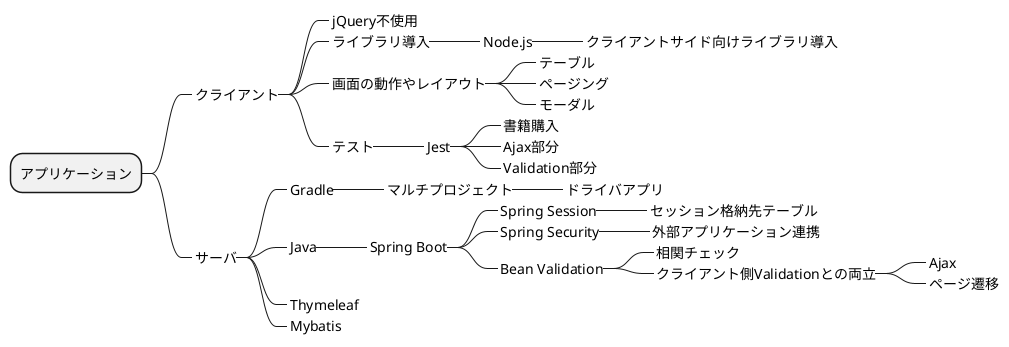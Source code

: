 @startmindmap Spring-Practice-2023
+ アプリケーション
++_ クライアント
+++_ jQuery不使用
+++_ ライブラリ導入
++++_ Node.js
+++++_ クライアントサイド向けライブラリ導入
+++_ 画面の動作やレイアウト
++++_ テーブル
++++_ ページング
++++_ モーダル
+++_ テスト
++++_ Jest
+++++_ 書籍購入
+++++_ Ajax部分
+++++_ Validation部分

++_ サーバ
+++_ Gradle
++++_ マルチプロジェクト
+++++_ ドライバアプリ
+++_ Java
++++_ Spring Boot
+++++_ Spring Session
++++++_ セッション格納先テーブル
+++++_ Spring Security
++++++_ 外部アプリケーション連携
+++++_ Bean Validation
++++++_ 相関チェック
++++++_ クライアント側Validationとの両立
+++++++_ Ajax
+++++++_ ページ遷移
+++_ Thymeleaf
+++_ Mybatis

@endmindmap
